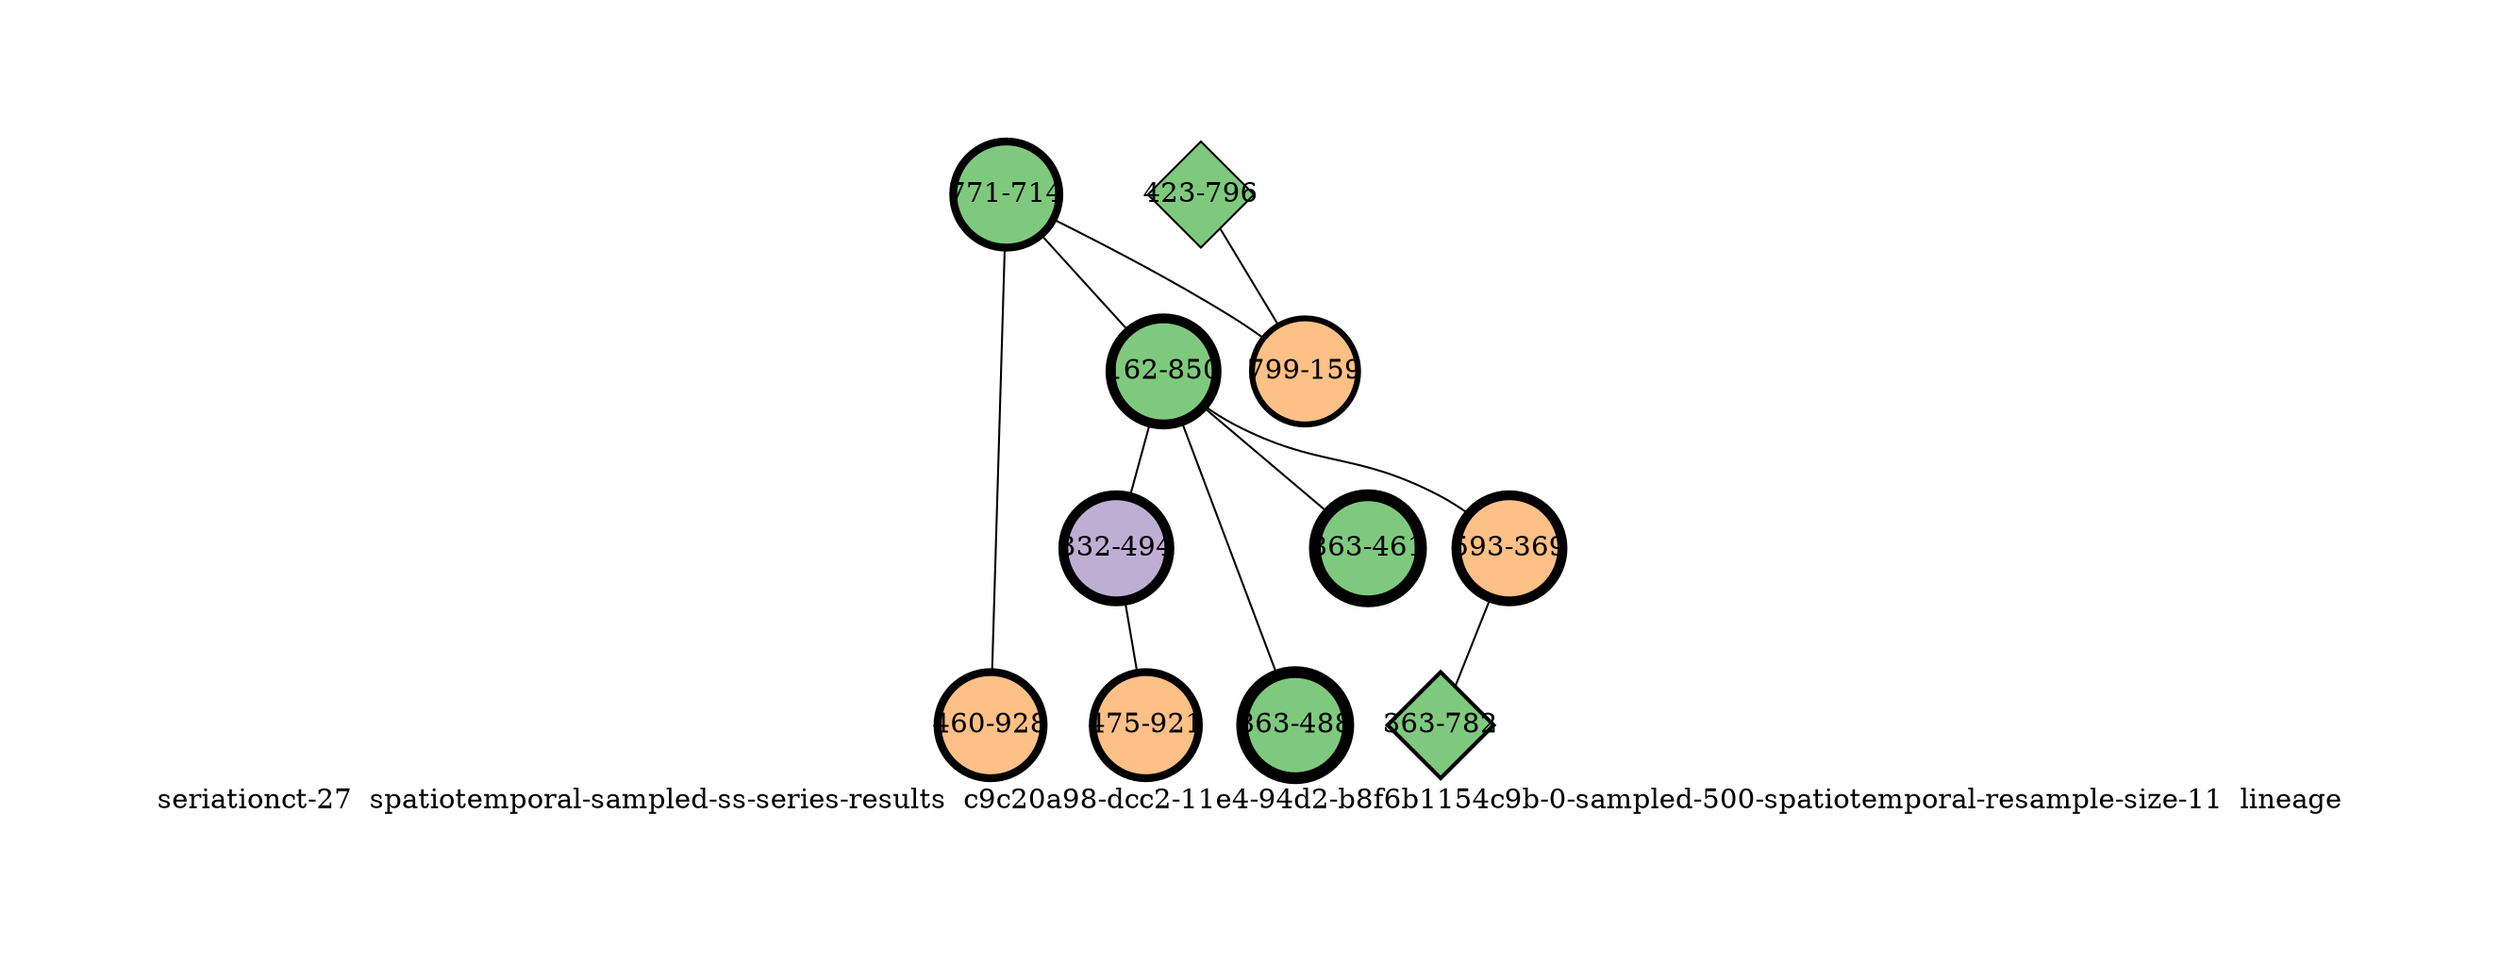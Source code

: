 strict graph "seriationct-27  spatiotemporal-sampled-ss-series-results  c9c20a98-dcc2-11e4-94d2-b8f6b1154c9b-0-sampled-500-spatiotemporal-resample-size-11  lineage" {
labelloc=b;
ratio=auto;
pad="1.0";
label="seriationct-27  spatiotemporal-sampled-ss-series-results  c9c20a98-dcc2-11e4-94d2-b8f6b1154c9b-0-sampled-500-spatiotemporal-resample-size-11  lineage";
node [width="0.75", style=filled, fixedsize=true, height="0.75", shape=circle, label=""];
0 [xCoordinate="714.0", appears_in_slice=4, yCoordinate="771.0", colorscheme=accent6, lineage_id=0, short_label="771-714", label="771-714", shape=circle, cluster_id=0, fillcolor=1, size="500.0", id=0, penwidth="4.0"];
1 [xCoordinate="928.0", appears_in_slice=4, yCoordinate="460.0", colorscheme=accent6, lineage_id=0, short_label="460-928", label="460-928", shape=circle, cluster_id=2, fillcolor=3, size="500.0", id=4, penwidth="4.0"];
2 [xCoordinate="850.0", appears_in_slice=5, yCoordinate="162.0", colorscheme=accent6, lineage_id=0, short_label="162-850", label="162-850", shape=circle, cluster_id=0, fillcolor=1, size="500.0", id=6, penwidth="5.0"];
3 [xCoordinate="494.0", appears_in_slice=5, yCoordinate="332.0", colorscheme=accent6, lineage_id=0, short_label="332-494", label="332-494", shape=circle, cluster_id=1, fillcolor=2, size="500.0", id=10, penwidth="5.0"];
4 [xCoordinate="796.0", appears_in_slice=1, yCoordinate="423.0", colorscheme=accent6, lineage_id=2, short_label="423-796", label="423-796", shape=diamond, cluster_id=0, fillcolor=1, size="500.0", id=3, penwidth="1.0"];
5 [xCoordinate="488.0", appears_in_slice=6, yCoordinate="863.0", colorscheme=accent6, lineage_id=0, short_label="863-488", label="863-488", shape=circle, cluster_id=0, fillcolor=1, size="500.0", id=2, penwidth="6.0"];
6 [xCoordinate="921.0", appears_in_slice=4, yCoordinate="475.0", colorscheme=accent6, lineage_id=0, short_label="475-921", label="475-921", shape=circle, cluster_id=2, fillcolor=3, size="500.0", id=5, penwidth="4.0"];
7 [xCoordinate="159.0", appears_in_slice=3, yCoordinate="799.0", colorscheme=accent6, lineage_id=0, short_label="799-159", label="799-159", shape=circle, cluster_id=2, fillcolor=3, size="500.0", id=8, penwidth="3.0"];
8 [xCoordinate="461.0", appears_in_slice=6, yCoordinate="863.0", colorscheme=accent6, lineage_id=0, short_label="863-461", label="863-461", shape=circle, cluster_id=0, fillcolor=1, size="500.0", id=7, penwidth="6.0"];
9 [xCoordinate="369.0", appears_in_slice=5, yCoordinate="593.0", colorscheme=accent6, lineage_id=0, short_label="593-369", label="593-369", shape=circle, cluster_id=2, fillcolor=3, size="500.0", id=9, penwidth="5.0"];
10 [xCoordinate="782.0", appears_in_slice=2, yCoordinate="363.0", colorscheme=accent6, lineage_id=2, short_label="363-782", label="363-782", shape=diamond, cluster_id=0, fillcolor=1, size="500.0", id=1, penwidth="2.0"];
0 -- 1  [inverseweight="2.66055323549", weight="0.375861676684"];
0 -- 2  [inverseweight="1.79063157044", weight="0.558462174189"];
0 -- 7  [inverseweight="1.48150912032", weight="0.67498740729"];
2 -- 9  [inverseweight="1.70346133873", weight="0.587040032706"];
2 -- 3  [inverseweight="6.1884221436", weight="0.161592079014"];
2 -- 5  [inverseweight="2.47282461156", weight="0.404395845676"];
2 -- 8  [inverseweight="3.25196803617", weight="0.307506097501"];
3 -- 6  [inverseweight="3.08559684887", weight="0.324086408231"];
4 -- 7  [inverseweight="1.86098775584", weight="0.537349048571"];
9 -- 10  [inverseweight="1.30059357028", weight="0.768879704505"];
}
